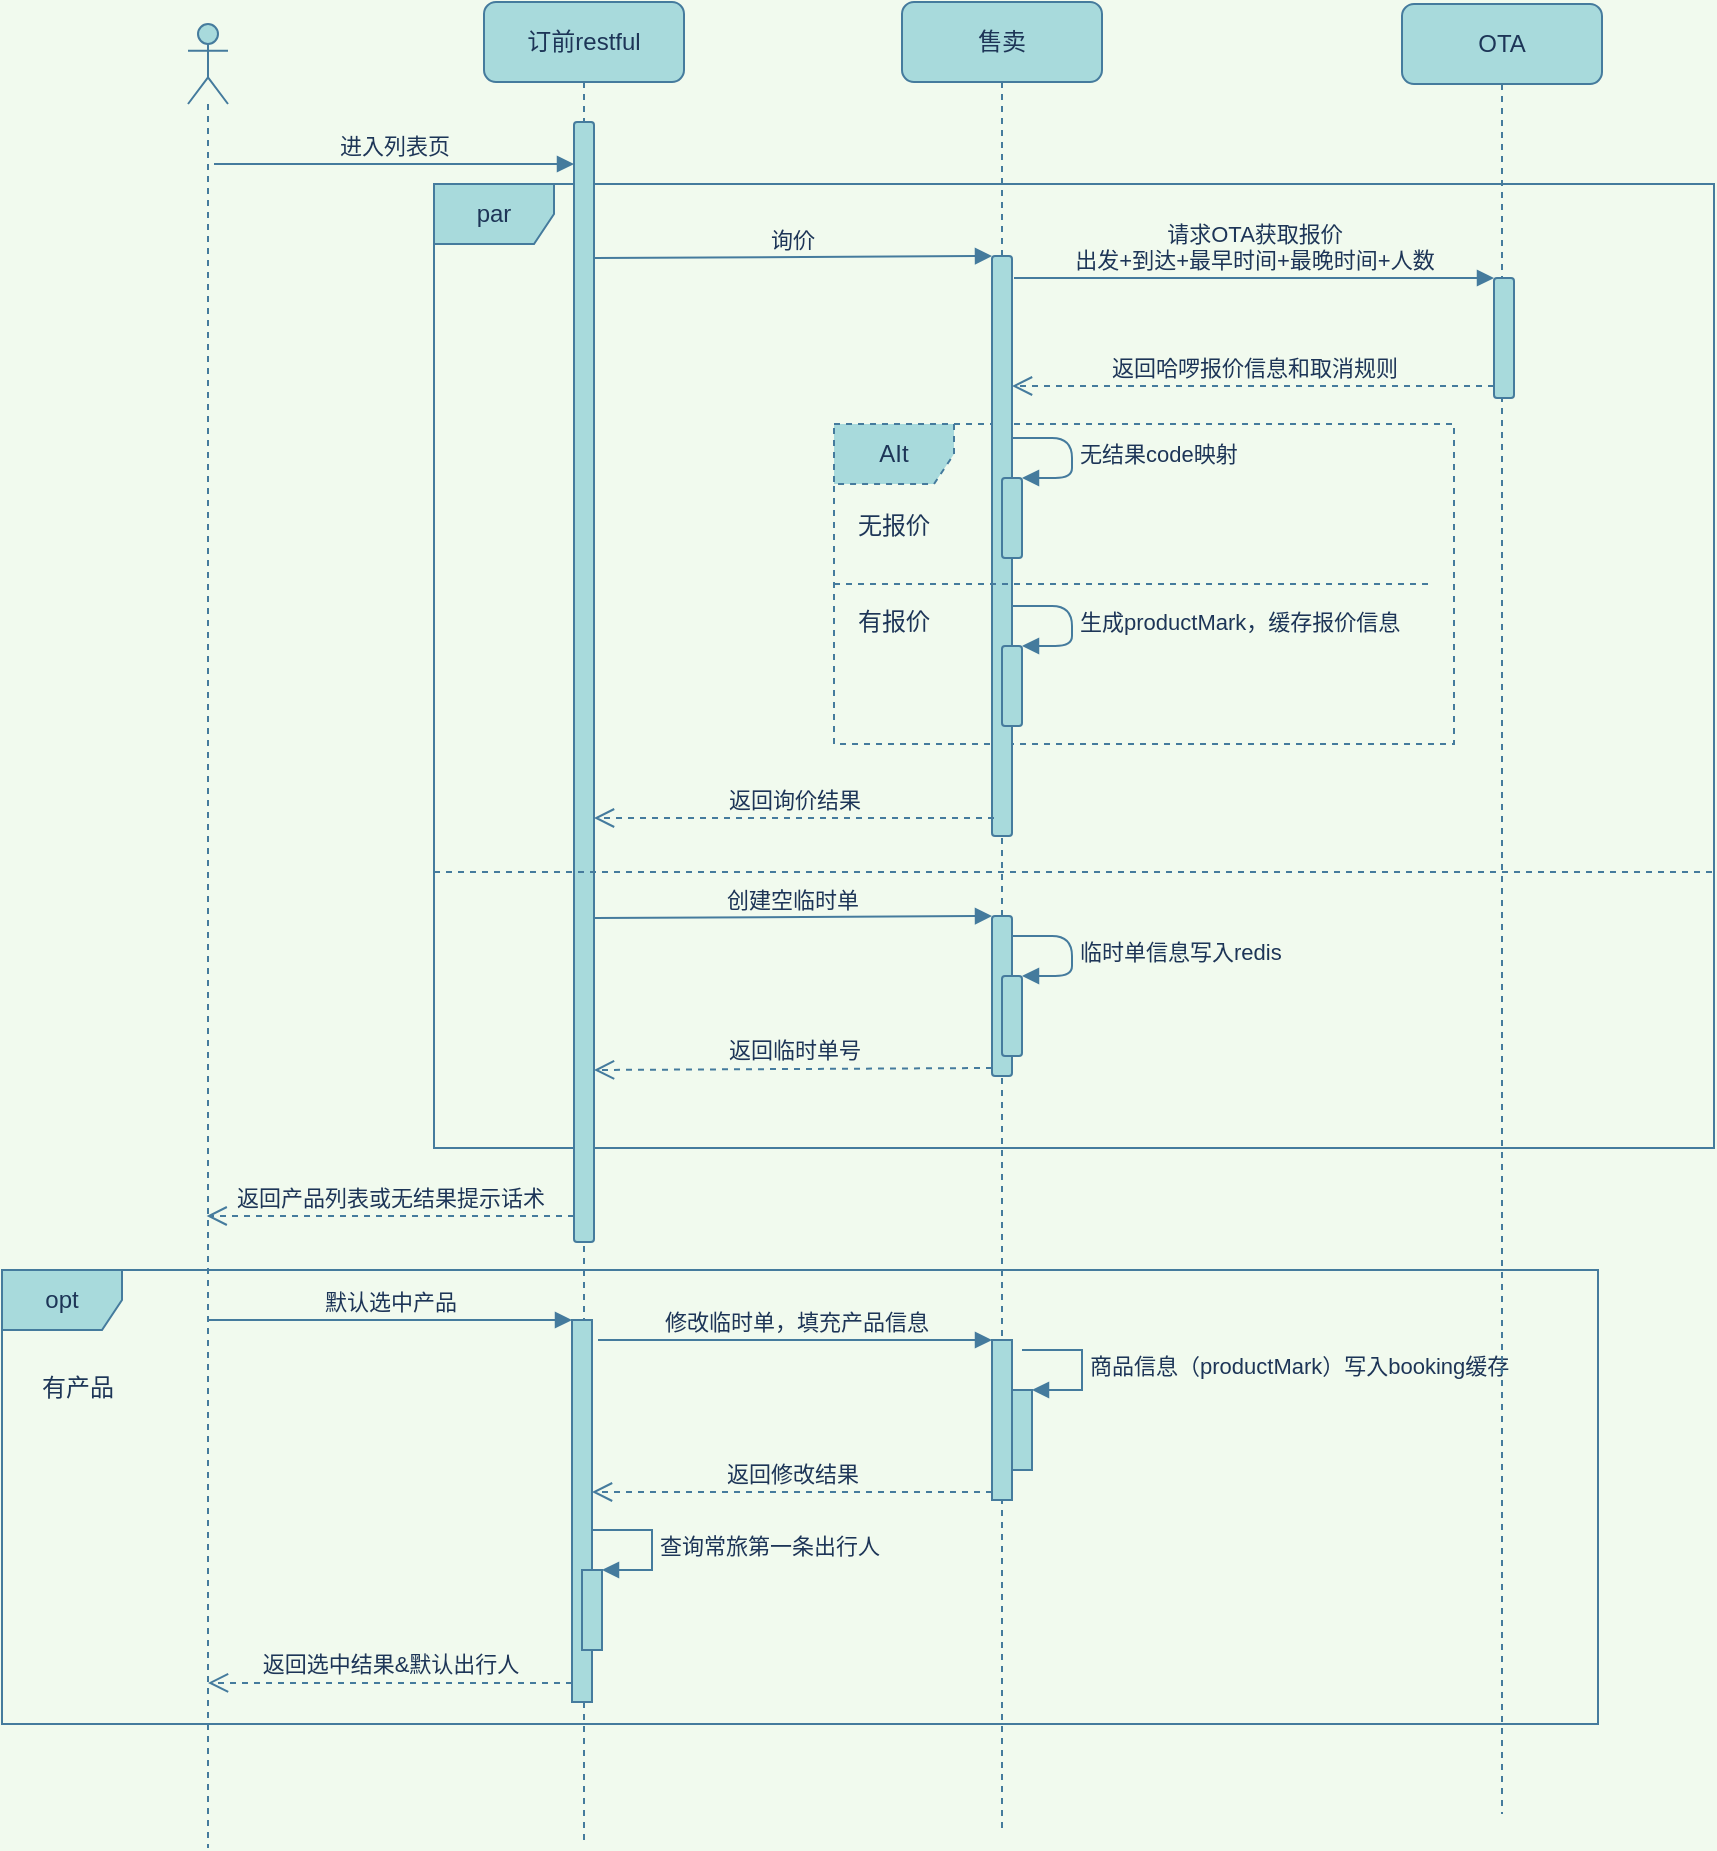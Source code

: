 <mxfile version="20.6.0" type="github">
  <diagram id="Vq-S5b-R2pcWZ0m__wl8" name="第 1 页">
    <mxGraphModel dx="1976" dy="605" grid="0" gridSize="10" guides="1" tooltips="1" connect="1" arrows="1" fold="1" page="1" pageScale="1" pageWidth="827" pageHeight="1169" background="#F1FAEE" math="0" shadow="0">
      <root>
        <mxCell id="0" />
        <mxCell id="1" parent="0" />
        <mxCell id="FukbFr3hFE8b34HeJpC8-55" value="opt" style="shape=umlFrame;whiteSpace=wrap;html=1;strokeColor=#457B9D;fontColor=#1D3557;fillColor=#A8DADC;" vertex="1" parent="1">
          <mxGeometry x="-56" y="693" width="798" height="227" as="geometry" />
        </mxCell>
        <mxCell id="FukbFr3hFE8b34HeJpC8-36" value="AIt" style="shape=umlFrame;whiteSpace=wrap;html=1;dashed=1;rounded=1;fillColor=#A8DADC;strokeColor=#457B9D;fontColor=#1D3557;" vertex="1" parent="1">
          <mxGeometry x="360" y="270" width="310" height="160" as="geometry" />
        </mxCell>
        <mxCell id="FukbFr3hFE8b34HeJpC8-30" value="par" style="shape=umlFrame;whiteSpace=wrap;html=1;rounded=1;fillColor=#A8DADC;strokeColor=#457B9D;fontColor=#1D3557;" vertex="1" parent="1">
          <mxGeometry x="160" y="150" width="640" height="482" as="geometry" />
        </mxCell>
        <mxCell id="FukbFr3hFE8b34HeJpC8-1" value="订前restful" style="shape=umlLifeline;perimeter=lifelinePerimeter;whiteSpace=wrap;html=1;container=1;collapsible=0;recursiveResize=0;outlineConnect=0;rounded=1;fillColor=#A8DADC;strokeColor=#457B9D;fontColor=#1D3557;" vertex="1" parent="1">
          <mxGeometry x="185" y="59" width="100" height="919" as="geometry" />
        </mxCell>
        <mxCell id="FukbFr3hFE8b34HeJpC8-2" value="" style="html=1;points=[];perimeter=orthogonalPerimeter;rounded=1;fillColor=#A8DADC;strokeColor=#457B9D;fontColor=#1D3557;" vertex="1" parent="FukbFr3hFE8b34HeJpC8-1">
          <mxGeometry x="45" y="60" width="10" height="560" as="geometry" />
        </mxCell>
        <mxCell id="FukbFr3hFE8b34HeJpC8-44" value="" style="html=1;points=[];perimeter=orthogonalPerimeter;strokeColor=#457B9D;fontColor=#1D3557;fillColor=#A8DADC;" vertex="1" parent="FukbFr3hFE8b34HeJpC8-1">
          <mxGeometry x="44" y="659" width="10" height="191" as="geometry" />
        </mxCell>
        <mxCell id="FukbFr3hFE8b34HeJpC8-53" value="" style="html=1;points=[];perimeter=orthogonalPerimeter;strokeColor=#457B9D;fontColor=#1D3557;fillColor=#A8DADC;" vertex="1" parent="FukbFr3hFE8b34HeJpC8-1">
          <mxGeometry x="49" y="784" width="10" height="40" as="geometry" />
        </mxCell>
        <mxCell id="FukbFr3hFE8b34HeJpC8-54" value="查询常旅第一条出行人" style="edgeStyle=orthogonalEdgeStyle;html=1;align=left;spacingLeft=2;endArrow=block;rounded=0;entryX=1;entryY=0;strokeColor=#457B9D;fontColor=#1D3557;fillColor=#A8DADC;labelBackgroundColor=#F1FAEE;" edge="1" target="FukbFr3hFE8b34HeJpC8-53" parent="FukbFr3hFE8b34HeJpC8-1">
          <mxGeometry relative="1" as="geometry">
            <mxPoint x="54" y="764" as="sourcePoint" />
            <Array as="points">
              <mxPoint x="84" y="764" />
            </Array>
          </mxGeometry>
        </mxCell>
        <mxCell id="FukbFr3hFE8b34HeJpC8-3" value="售卖" style="shape=umlLifeline;perimeter=lifelinePerimeter;whiteSpace=wrap;html=1;container=1;collapsible=0;recursiveResize=0;outlineConnect=0;rounded=1;fillColor=#A8DADC;strokeColor=#457B9D;fontColor=#1D3557;" vertex="1" parent="1">
          <mxGeometry x="394" y="59" width="100" height="914" as="geometry" />
        </mxCell>
        <mxCell id="FukbFr3hFE8b34HeJpC8-8" value="" style="html=1;points=[];perimeter=orthogonalPerimeter;rounded=1;fillColor=#A8DADC;strokeColor=#457B9D;fontColor=#1D3557;" vertex="1" parent="FukbFr3hFE8b34HeJpC8-3">
          <mxGeometry x="45" y="127" width="10" height="290" as="geometry" />
        </mxCell>
        <mxCell id="FukbFr3hFE8b34HeJpC8-16" value="" style="html=1;points=[];perimeter=orthogonalPerimeter;rounded=1;fillColor=#A8DADC;strokeColor=#457B9D;fontColor=#1D3557;" vertex="1" parent="FukbFr3hFE8b34HeJpC8-3">
          <mxGeometry x="50" y="238" width="10" height="40" as="geometry" />
        </mxCell>
        <mxCell id="FukbFr3hFE8b34HeJpC8-17" value="无结果code映射" style="edgeStyle=orthogonalEdgeStyle;html=1;align=left;spacingLeft=2;endArrow=block;rounded=1;entryX=1;entryY=0;labelBackgroundColor=#F1FAEE;strokeColor=#457B9D;fontColor=#1D3557;" edge="1" target="FukbFr3hFE8b34HeJpC8-16" parent="FukbFr3hFE8b34HeJpC8-3">
          <mxGeometry relative="1" as="geometry">
            <mxPoint x="55" y="218" as="sourcePoint" />
            <Array as="points">
              <mxPoint x="85" y="218" />
            </Array>
          </mxGeometry>
        </mxCell>
        <mxCell id="FukbFr3hFE8b34HeJpC8-20" value="" style="html=1;points=[];perimeter=orthogonalPerimeter;rounded=1;fillColor=#A8DADC;strokeColor=#457B9D;fontColor=#1D3557;" vertex="1" parent="FukbFr3hFE8b34HeJpC8-3">
          <mxGeometry x="50" y="322" width="10" height="40" as="geometry" />
        </mxCell>
        <mxCell id="FukbFr3hFE8b34HeJpC8-21" value="生成productMark，缓存报价信息" style="edgeStyle=orthogonalEdgeStyle;html=1;align=left;spacingLeft=2;endArrow=block;rounded=1;entryX=1;entryY=0;labelBackgroundColor=#F1FAEE;strokeColor=#457B9D;fontColor=#1D3557;" edge="1" target="FukbFr3hFE8b34HeJpC8-20" parent="FukbFr3hFE8b34HeJpC8-3">
          <mxGeometry relative="1" as="geometry">
            <mxPoint x="55" y="302" as="sourcePoint" />
            <Array as="points">
              <mxPoint x="85" y="302" />
            </Array>
          </mxGeometry>
        </mxCell>
        <mxCell id="FukbFr3hFE8b34HeJpC8-25" value="" style="html=1;points=[];perimeter=orthogonalPerimeter;rounded=1;fillColor=#A8DADC;strokeColor=#457B9D;fontColor=#1D3557;" vertex="1" parent="FukbFr3hFE8b34HeJpC8-3">
          <mxGeometry x="45" y="457" width="10" height="80" as="geometry" />
        </mxCell>
        <mxCell id="FukbFr3hFE8b34HeJpC8-28" value="" style="html=1;points=[];perimeter=orthogonalPerimeter;rounded=1;fillColor=#A8DADC;strokeColor=#457B9D;fontColor=#1D3557;" vertex="1" parent="FukbFr3hFE8b34HeJpC8-3">
          <mxGeometry x="50" y="487" width="10" height="40" as="geometry" />
        </mxCell>
        <mxCell id="FukbFr3hFE8b34HeJpC8-29" value="临时单信息写入redis" style="edgeStyle=orthogonalEdgeStyle;html=1;align=left;spacingLeft=2;endArrow=block;rounded=1;entryX=1;entryY=0;labelBackgroundColor=#F1FAEE;strokeColor=#457B9D;fontColor=#1D3557;" edge="1" target="FukbFr3hFE8b34HeJpC8-28" parent="FukbFr3hFE8b34HeJpC8-3">
          <mxGeometry relative="1" as="geometry">
            <mxPoint x="55" y="467" as="sourcePoint" />
            <Array as="points">
              <mxPoint x="85" y="467" />
            </Array>
          </mxGeometry>
        </mxCell>
        <mxCell id="FukbFr3hFE8b34HeJpC8-47" value="" style="html=1;points=[];perimeter=orthogonalPerimeter;strokeColor=#457B9D;fontColor=#1D3557;fillColor=#A8DADC;" vertex="1" parent="FukbFr3hFE8b34HeJpC8-3">
          <mxGeometry x="45" y="669" width="10" height="80" as="geometry" />
        </mxCell>
        <mxCell id="FukbFr3hFE8b34HeJpC8-50" value="" style="html=1;points=[];perimeter=orthogonalPerimeter;strokeColor=#457B9D;fontColor=#1D3557;fillColor=#A8DADC;" vertex="1" parent="FukbFr3hFE8b34HeJpC8-3">
          <mxGeometry x="55" y="694" width="10" height="40" as="geometry" />
        </mxCell>
        <mxCell id="FukbFr3hFE8b34HeJpC8-51" value="商品信息（productMark）写入booking缓存" style="edgeStyle=orthogonalEdgeStyle;html=1;align=left;spacingLeft=2;endArrow=block;rounded=0;entryX=1;entryY=0;strokeColor=#457B9D;fontColor=#1D3557;fillColor=#A8DADC;labelBackgroundColor=#F1FAEE;" edge="1" target="FukbFr3hFE8b34HeJpC8-50" parent="FukbFr3hFE8b34HeJpC8-3">
          <mxGeometry relative="1" as="geometry">
            <mxPoint x="60" y="674" as="sourcePoint" />
            <Array as="points">
              <mxPoint x="90" y="674" />
            </Array>
          </mxGeometry>
        </mxCell>
        <mxCell id="FukbFr3hFE8b34HeJpC8-5" value="OTA" style="shape=umlLifeline;perimeter=lifelinePerimeter;whiteSpace=wrap;html=1;container=1;collapsible=0;recursiveResize=0;outlineConnect=0;rounded=1;fillColor=#A8DADC;strokeColor=#457B9D;fontColor=#1D3557;" vertex="1" parent="1">
          <mxGeometry x="644" y="60" width="100" height="905" as="geometry" />
        </mxCell>
        <mxCell id="FukbFr3hFE8b34HeJpC8-12" value="" style="html=1;points=[];perimeter=orthogonalPerimeter;rounded=1;fillColor=#A8DADC;strokeColor=#457B9D;fontColor=#1D3557;" vertex="1" parent="FukbFr3hFE8b34HeJpC8-5">
          <mxGeometry x="46" y="137" width="10" height="60" as="geometry" />
        </mxCell>
        <mxCell id="FukbFr3hFE8b34HeJpC8-7" value="" style="shape=umlLifeline;participant=umlActor;perimeter=lifelinePerimeter;whiteSpace=wrap;html=1;container=1;collapsible=0;recursiveResize=0;verticalAlign=top;spacingTop=36;outlineConnect=0;rounded=1;fillColor=#A8DADC;strokeColor=#457B9D;fontColor=#1D3557;" vertex="1" parent="1">
          <mxGeometry x="37" y="70" width="20" height="912" as="geometry" />
        </mxCell>
        <mxCell id="FukbFr3hFE8b34HeJpC8-9" value="询价" style="html=1;verticalAlign=bottom;endArrow=block;entryX=0;entryY=0;rounded=1;labelBackgroundColor=#F1FAEE;strokeColor=#457B9D;fontColor=#1D3557;" edge="1" target="FukbFr3hFE8b34HeJpC8-8" parent="1">
          <mxGeometry relative="1" as="geometry">
            <mxPoint x="240" y="187" as="sourcePoint" />
          </mxGeometry>
        </mxCell>
        <object label="请求OTA获取报价&lt;br&gt;出发+到达+最早时间+最晚时间+人数" id="FukbFr3hFE8b34HeJpC8-13">
          <mxCell style="html=1;verticalAlign=bottom;endArrow=block;entryX=0;entryY=0;rounded=1;labelBackgroundColor=#F1FAEE;strokeColor=#457B9D;fontColor=#1D3557;" edge="1" target="FukbFr3hFE8b34HeJpC8-12" parent="1">
            <mxGeometry relative="1" as="geometry">
              <mxPoint x="450" y="197" as="sourcePoint" />
            </mxGeometry>
          </mxCell>
        </object>
        <mxCell id="FukbFr3hFE8b34HeJpC8-14" value="返回哈啰报价信息和取消规则" style="html=1;verticalAlign=bottom;endArrow=open;dashed=1;endSize=8;rounded=1;movable=1;resizable=1;rotatable=1;deletable=1;editable=1;connectable=1;labelBackgroundColor=#F1FAEE;strokeColor=#457B9D;fontColor=#1D3557;" edge="1" parent="1">
          <mxGeometry relative="1" as="geometry">
            <mxPoint x="449" y="251" as="targetPoint" />
            <mxPoint x="690" y="251" as="sourcePoint" />
          </mxGeometry>
        </mxCell>
        <mxCell id="FukbFr3hFE8b34HeJpC8-24" value="返回询价结果" style="html=1;verticalAlign=bottom;endArrow=open;dashed=1;endSize=8;rounded=1;labelBackgroundColor=#F1FAEE;strokeColor=#457B9D;fontColor=#1D3557;" edge="1" parent="1">
          <mxGeometry relative="1" as="geometry">
            <mxPoint x="440" y="467" as="sourcePoint" />
            <mxPoint x="240" y="467" as="targetPoint" />
          </mxGeometry>
        </mxCell>
        <mxCell id="FukbFr3hFE8b34HeJpC8-26" value="创建空临时单" style="html=1;verticalAlign=bottom;endArrow=block;entryX=0;entryY=0;rounded=1;labelBackgroundColor=#F1FAEE;strokeColor=#457B9D;fontColor=#1D3557;" edge="1" target="FukbFr3hFE8b34HeJpC8-25" parent="1">
          <mxGeometry relative="1" as="geometry">
            <mxPoint x="240" y="517" as="sourcePoint" />
          </mxGeometry>
        </mxCell>
        <mxCell id="FukbFr3hFE8b34HeJpC8-27" value="返回临时单号" style="html=1;verticalAlign=bottom;endArrow=open;dashed=1;endSize=8;exitX=0;exitY=0.95;rounded=1;labelBackgroundColor=#F1FAEE;strokeColor=#457B9D;fontColor=#1D3557;" edge="1" source="FukbFr3hFE8b34HeJpC8-25" parent="1">
          <mxGeometry relative="1" as="geometry">
            <mxPoint x="240" y="593" as="targetPoint" />
          </mxGeometry>
        </mxCell>
        <mxCell id="FukbFr3hFE8b34HeJpC8-31" value="" style="line;strokeWidth=1;fillColor=none;align=left;verticalAlign=middle;spacingTop=-1;spacingLeft=3;spacingRight=3;rotatable=0;labelPosition=right;points=[];portConstraint=eastwest;dashed=1;rounded=1;labelBackgroundColor=#F1FAEE;strokeColor=#457B9D;fontColor=#1D3557;" vertex="1" parent="1">
          <mxGeometry x="160" y="490" width="640" height="8" as="geometry" />
        </mxCell>
        <mxCell id="FukbFr3hFE8b34HeJpC8-33" value="进入列表页" style="html=1;verticalAlign=bottom;endArrow=block;rounded=1;labelBackgroundColor=#F1FAEE;strokeColor=#457B9D;fontColor=#1D3557;" edge="1" parent="1">
          <mxGeometry width="80" relative="1" as="geometry">
            <mxPoint x="50" y="140" as="sourcePoint" />
            <mxPoint x="230" y="140" as="targetPoint" />
          </mxGeometry>
        </mxCell>
        <mxCell id="FukbFr3hFE8b34HeJpC8-35" value="返回产品列表或无结果提示话术" style="html=1;verticalAlign=bottom;endArrow=open;dashed=1;endSize=8;rounded=1;labelBackgroundColor=#F1FAEE;strokeColor=#457B9D;fontColor=#1D3557;" edge="1" parent="1">
          <mxGeometry relative="1" as="geometry">
            <mxPoint x="230" y="666" as="sourcePoint" />
            <mxPoint x="46.324" y="666" as="targetPoint" />
          </mxGeometry>
        </mxCell>
        <mxCell id="FukbFr3hFE8b34HeJpC8-37" value="" style="line;strokeWidth=1;fillColor=none;align=left;verticalAlign=middle;spacingTop=-1;spacingLeft=3;spacingRight=3;rotatable=0;labelPosition=right;points=[];portConstraint=eastwest;dashed=1;rounded=1;labelBackgroundColor=#F1FAEE;strokeColor=#457B9D;fontColor=#1D3557;" vertex="1" parent="1">
          <mxGeometry x="360" y="346" width="300" height="8" as="geometry" />
        </mxCell>
        <mxCell id="FukbFr3hFE8b34HeJpC8-38" value="无报价" style="text;html=1;strokeColor=none;fillColor=none;align=center;verticalAlign=middle;whiteSpace=wrap;rounded=1;dashed=1;fontColor=#1D3557;" vertex="1" parent="1">
          <mxGeometry x="360" y="306" width="60" height="30" as="geometry" />
        </mxCell>
        <mxCell id="FukbFr3hFE8b34HeJpC8-39" value="有报价" style="text;html=1;strokeColor=none;fillColor=none;align=center;verticalAlign=middle;whiteSpace=wrap;rounded=1;dashed=1;fontColor=#1D3557;" vertex="1" parent="1">
          <mxGeometry x="360" y="354" width="60" height="30" as="geometry" />
        </mxCell>
        <mxCell id="FukbFr3hFE8b34HeJpC8-45" value="默认选中产品" style="html=1;verticalAlign=bottom;endArrow=block;entryX=0;entryY=0;rounded=0;strokeColor=#457B9D;fontColor=#1D3557;fillColor=#A8DADC;labelBackgroundColor=#F1FAEE;" edge="1" target="FukbFr3hFE8b34HeJpC8-44" parent="1" source="FukbFr3hFE8b34HeJpC8-7">
          <mxGeometry relative="1" as="geometry">
            <mxPoint x="159" y="718" as="sourcePoint" />
          </mxGeometry>
        </mxCell>
        <mxCell id="FukbFr3hFE8b34HeJpC8-48" value="修改临时单，填充产品信息" style="html=1;verticalAlign=bottom;endArrow=block;entryX=0;entryY=0;rounded=0;strokeColor=#457B9D;fontColor=#1D3557;fillColor=#A8DADC;labelBackgroundColor=#F1FAEE;" edge="1" target="FukbFr3hFE8b34HeJpC8-47" parent="1">
          <mxGeometry relative="1" as="geometry">
            <mxPoint x="242" y="728" as="sourcePoint" />
          </mxGeometry>
        </mxCell>
        <mxCell id="FukbFr3hFE8b34HeJpC8-49" value="返回修改结果" style="html=1;verticalAlign=bottom;endArrow=open;dashed=1;endSize=8;exitX=0;exitY=0.95;rounded=0;strokeColor=#457B9D;fontColor=#1D3557;fillColor=#A8DADC;labelBackgroundColor=#F1FAEE;" edge="1" source="FukbFr3hFE8b34HeJpC8-47" parent="1">
          <mxGeometry relative="1" as="geometry">
            <mxPoint x="239" y="804" as="targetPoint" />
          </mxGeometry>
        </mxCell>
        <mxCell id="FukbFr3hFE8b34HeJpC8-46" value="返回选中结果&amp;amp;默认出行人" style="html=1;verticalAlign=bottom;endArrow=open;dashed=1;endSize=8;exitX=0;exitY=0.95;rounded=0;strokeColor=#457B9D;fontColor=#1D3557;fillColor=#A8DADC;labelBackgroundColor=#F1FAEE;" edge="1" source="FukbFr3hFE8b34HeJpC8-44" parent="1" target="FukbFr3hFE8b34HeJpC8-7">
          <mxGeometry relative="1" as="geometry">
            <mxPoint x="163" y="823" as="targetPoint" />
          </mxGeometry>
        </mxCell>
        <mxCell id="FukbFr3hFE8b34HeJpC8-56" value="有产品" style="text;html=1;strokeColor=none;fillColor=none;align=center;verticalAlign=middle;whiteSpace=wrap;rounded=0;fontColor=#1D3557;" vertex="1" parent="1">
          <mxGeometry x="-48" y="737" width="60" height="30" as="geometry" />
        </mxCell>
      </root>
    </mxGraphModel>
  </diagram>
</mxfile>
